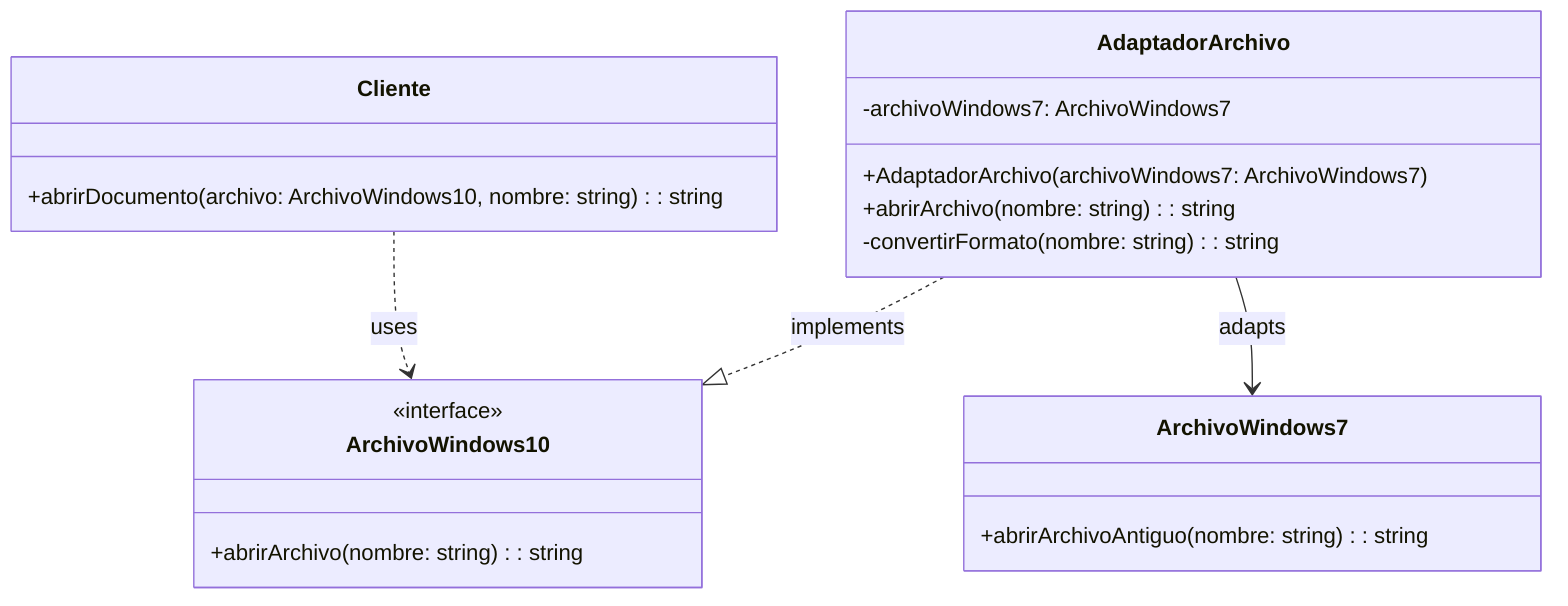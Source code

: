 classDiagram
    class ArchivoWindows10 {
        <<interface>>
        +abrirArchivo(nombre: string): string
    }
    class ArchivoWindows7 {
        +abrirArchivoAntiguo(nombre: string): string
    }
    class AdaptadorArchivo {
        -archivoWindows7: ArchivoWindows7
        +AdaptadorArchivo(archivoWindows7: ArchivoWindows7)
        +abrirArchivo(nombre: string): string
        -convertirFormato(nombre: string): string
    }
    class Cliente {
        +abrirDocumento(archivo: ArchivoWindows10, nombre: string): string
    }
    
    Cliente ..> ArchivoWindows10 : uses
    AdaptadorArchivo ..|> ArchivoWindows10 : implements
    AdaptadorArchivo --> ArchivoWindows7 : adapts